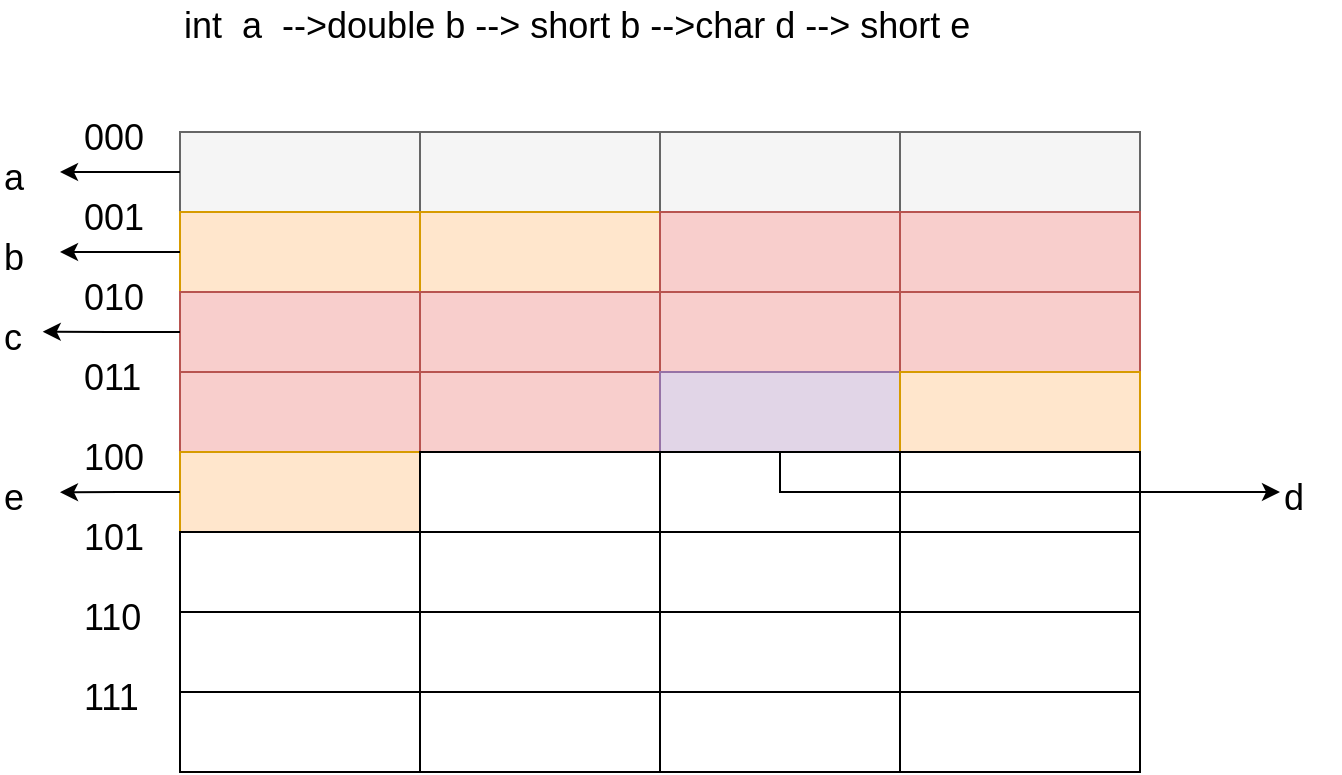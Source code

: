 <mxfile version="11.2.5" type="device" pages="1"><diagram id="MuNA_QNeAZwATTlvZS-Q" name="Page-1"><mxGraphModel dx="1703" dy="496" grid="1" gridSize="10" guides="1" tooltips="1" connect="1" arrows="1" fold="1" page="1" pageScale="1" pageWidth="850" pageHeight="1100" math="0" shadow="0"><root><mxCell id="0"/><mxCell id="1" parent="0"/><mxCell id="DX9-12xXMUtmTFbzGSAO-46" value="&lt;font style=&quot;font-size: 18px&quot;&gt;int&amp;nbsp; a&amp;nbsp; --&amp;gt;double b --&amp;gt; short b --&amp;gt;char d --&amp;gt; short e&lt;/font&gt;" style="text;html=1;resizable=0;points=[];autosize=1;align=left;verticalAlign=top;spacingTop=-4;" vertex="1" parent="1"><mxGeometry x="80" y="54" width="410" height="20" as="geometry"/></mxCell><mxCell id="DX9-12xXMUtmTFbzGSAO-47" value="" style="group" vertex="1" connectable="0" parent="1"><mxGeometry x="30" y="110" width="530" height="330" as="geometry"/></mxCell><mxCell id="DX9-12xXMUtmTFbzGSAO-1" value="" style="rounded=0;whiteSpace=wrap;html=1;fillColor=#f5f5f5;strokeColor=#666666;fontColor=#333333;" vertex="1" parent="DX9-12xXMUtmTFbzGSAO-47"><mxGeometry x="50" y="10" width="120" height="40" as="geometry"/></mxCell><mxCell id="DX9-12xXMUtmTFbzGSAO-2" value="" style="rounded=0;whiteSpace=wrap;html=1;fillColor=#f5f5f5;strokeColor=#666666;fontColor=#333333;" vertex="1" parent="DX9-12xXMUtmTFbzGSAO-47"><mxGeometry x="170" y="10" width="120" height="40" as="geometry"/></mxCell><mxCell id="DX9-12xXMUtmTFbzGSAO-3" value="" style="rounded=0;whiteSpace=wrap;html=1;fillColor=#f5f5f5;strokeColor=#666666;fontColor=#333333;" vertex="1" parent="DX9-12xXMUtmTFbzGSAO-47"><mxGeometry x="290" y="10" width="120" height="40" as="geometry"/></mxCell><mxCell id="DX9-12xXMUtmTFbzGSAO-4" value="" style="rounded=0;whiteSpace=wrap;html=1;fillColor=#f5f5f5;strokeColor=#666666;fontColor=#333333;" vertex="1" parent="DX9-12xXMUtmTFbzGSAO-47"><mxGeometry x="410" y="10" width="120" height="40" as="geometry"/></mxCell><mxCell id="DX9-12xXMUtmTFbzGSAO-5" value="" style="rounded=0;whiteSpace=wrap;html=1;fillColor=#ffe6cc;strokeColor=#d79b00;" vertex="1" parent="DX9-12xXMUtmTFbzGSAO-47"><mxGeometry x="50" y="50" width="120" height="40" as="geometry"/></mxCell><mxCell id="DX9-12xXMUtmTFbzGSAO-6" value="" style="rounded=0;whiteSpace=wrap;html=1;fillColor=#ffe6cc;strokeColor=#d79b00;" vertex="1" parent="DX9-12xXMUtmTFbzGSAO-47"><mxGeometry x="170" y="50" width="120" height="40" as="geometry"/></mxCell><mxCell id="DX9-12xXMUtmTFbzGSAO-7" value="" style="rounded=0;whiteSpace=wrap;html=1;fillColor=#f8cecc;strokeColor=#b85450;" vertex="1" parent="DX9-12xXMUtmTFbzGSAO-47"><mxGeometry x="290" y="50" width="120" height="40" as="geometry"/></mxCell><mxCell id="DX9-12xXMUtmTFbzGSAO-8" value="" style="rounded=0;whiteSpace=wrap;html=1;fillColor=#f8cecc;strokeColor=#b85450;" vertex="1" parent="DX9-12xXMUtmTFbzGSAO-47"><mxGeometry x="410" y="50" width="120" height="40" as="geometry"/></mxCell><mxCell id="DX9-12xXMUtmTFbzGSAO-13" value="" style="rounded=0;whiteSpace=wrap;html=1;fillColor=#f8cecc;strokeColor=#b85450;" vertex="1" parent="DX9-12xXMUtmTFbzGSAO-47"><mxGeometry x="50" y="90" width="120" height="40" as="geometry"/></mxCell><mxCell id="DX9-12xXMUtmTFbzGSAO-14" value="" style="rounded=0;whiteSpace=wrap;html=1;fillColor=#f8cecc;strokeColor=#b85450;" vertex="1" parent="DX9-12xXMUtmTFbzGSAO-47"><mxGeometry x="170" y="90" width="120" height="40" as="geometry"/></mxCell><mxCell id="DX9-12xXMUtmTFbzGSAO-15" value="" style="rounded=0;whiteSpace=wrap;html=1;fillColor=#f8cecc;strokeColor=#b85450;" vertex="1" parent="DX9-12xXMUtmTFbzGSAO-47"><mxGeometry x="290" y="90" width="120" height="40" as="geometry"/></mxCell><mxCell id="DX9-12xXMUtmTFbzGSAO-16" value="" style="rounded=0;whiteSpace=wrap;html=1;fillColor=#f8cecc;strokeColor=#b85450;" vertex="1" parent="DX9-12xXMUtmTFbzGSAO-47"><mxGeometry x="410" y="90" width="120" height="40" as="geometry"/></mxCell><mxCell id="DX9-12xXMUtmTFbzGSAO-17" value="" style="rounded=0;whiteSpace=wrap;html=1;fillColor=#f8cecc;strokeColor=#b85450;" vertex="1" parent="DX9-12xXMUtmTFbzGSAO-47"><mxGeometry x="50" y="130" width="120" height="40" as="geometry"/></mxCell><mxCell id="DX9-12xXMUtmTFbzGSAO-18" value="" style="rounded=0;whiteSpace=wrap;html=1;fillColor=#f8cecc;strokeColor=#b85450;" vertex="1" parent="DX9-12xXMUtmTFbzGSAO-47"><mxGeometry x="170" y="130" width="120" height="40" as="geometry"/></mxCell><mxCell id="DX9-12xXMUtmTFbzGSAO-19" value="" style="rounded=0;whiteSpace=wrap;html=1;fillColor=#e1d5e7;strokeColor=#9673a6;" vertex="1" parent="DX9-12xXMUtmTFbzGSAO-47"><mxGeometry x="290" y="130" width="120" height="40" as="geometry"/></mxCell><mxCell id="DX9-12xXMUtmTFbzGSAO-20" value="" style="rounded=0;whiteSpace=wrap;html=1;fillColor=#ffe6cc;strokeColor=#d79b00;" vertex="1" parent="DX9-12xXMUtmTFbzGSAO-47"><mxGeometry x="410" y="130" width="120" height="40" as="geometry"/></mxCell><mxCell id="DX9-12xXMUtmTFbzGSAO-21" value="" style="rounded=0;whiteSpace=wrap;html=1;fillColor=#ffe6cc;strokeColor=#d79b00;" vertex="1" parent="DX9-12xXMUtmTFbzGSAO-47"><mxGeometry x="50" y="170" width="120" height="40" as="geometry"/></mxCell><mxCell id="DX9-12xXMUtmTFbzGSAO-22" value="" style="rounded=0;whiteSpace=wrap;html=1;" vertex="1" parent="DX9-12xXMUtmTFbzGSAO-47"><mxGeometry x="170" y="170" width="120" height="40" as="geometry"/></mxCell><mxCell id="DX9-12xXMUtmTFbzGSAO-23" value="" style="rounded=0;whiteSpace=wrap;html=1;" vertex="1" parent="DX9-12xXMUtmTFbzGSAO-47"><mxGeometry x="290" y="170" width="120" height="40" as="geometry"/></mxCell><mxCell id="DX9-12xXMUtmTFbzGSAO-24" value="" style="rounded=0;whiteSpace=wrap;html=1;" vertex="1" parent="DX9-12xXMUtmTFbzGSAO-47"><mxGeometry x="410" y="170" width="120" height="40" as="geometry"/></mxCell><mxCell id="DX9-12xXMUtmTFbzGSAO-25" value="" style="rounded=0;whiteSpace=wrap;html=1;" vertex="1" parent="DX9-12xXMUtmTFbzGSAO-47"><mxGeometry x="50" y="210" width="120" height="40" as="geometry"/></mxCell><mxCell id="DX9-12xXMUtmTFbzGSAO-26" value="" style="rounded=0;whiteSpace=wrap;html=1;" vertex="1" parent="DX9-12xXMUtmTFbzGSAO-47"><mxGeometry x="170" y="210" width="120" height="40" as="geometry"/></mxCell><mxCell id="DX9-12xXMUtmTFbzGSAO-27" value="" style="rounded=0;whiteSpace=wrap;html=1;" vertex="1" parent="DX9-12xXMUtmTFbzGSAO-47"><mxGeometry x="290" y="210" width="120" height="40" as="geometry"/></mxCell><mxCell id="DX9-12xXMUtmTFbzGSAO-28" value="" style="rounded=0;whiteSpace=wrap;html=1;" vertex="1" parent="DX9-12xXMUtmTFbzGSAO-47"><mxGeometry x="410" y="210" width="120" height="40" as="geometry"/></mxCell><mxCell id="DX9-12xXMUtmTFbzGSAO-29" value="" style="rounded=0;whiteSpace=wrap;html=1;" vertex="1" parent="DX9-12xXMUtmTFbzGSAO-47"><mxGeometry x="50" y="250" width="120" height="40" as="geometry"/></mxCell><mxCell id="DX9-12xXMUtmTFbzGSAO-30" value="" style="rounded=0;whiteSpace=wrap;html=1;" vertex="1" parent="DX9-12xXMUtmTFbzGSAO-47"><mxGeometry x="170" y="250" width="120" height="40" as="geometry"/></mxCell><mxCell id="DX9-12xXMUtmTFbzGSAO-31" value="" style="rounded=0;whiteSpace=wrap;html=1;" vertex="1" parent="DX9-12xXMUtmTFbzGSAO-47"><mxGeometry x="290" y="250" width="120" height="40" as="geometry"/></mxCell><mxCell id="DX9-12xXMUtmTFbzGSAO-32" value="" style="rounded=0;whiteSpace=wrap;html=1;" vertex="1" parent="DX9-12xXMUtmTFbzGSAO-47"><mxGeometry x="410" y="250" width="120" height="40" as="geometry"/></mxCell><mxCell id="DX9-12xXMUtmTFbzGSAO-33" value="" style="rounded=0;whiteSpace=wrap;html=1;" vertex="1" parent="DX9-12xXMUtmTFbzGSAO-47"><mxGeometry x="50" y="290" width="120" height="40" as="geometry"/></mxCell><mxCell id="DX9-12xXMUtmTFbzGSAO-34" value="" style="rounded=0;whiteSpace=wrap;html=1;" vertex="1" parent="DX9-12xXMUtmTFbzGSAO-47"><mxGeometry x="170" y="290" width="120" height="40" as="geometry"/></mxCell><mxCell id="DX9-12xXMUtmTFbzGSAO-35" value="" style="rounded=0;whiteSpace=wrap;html=1;" vertex="1" parent="DX9-12xXMUtmTFbzGSAO-47"><mxGeometry x="290" y="290" width="120" height="40" as="geometry"/></mxCell><mxCell id="DX9-12xXMUtmTFbzGSAO-36" value="" style="rounded=0;whiteSpace=wrap;html=1;" vertex="1" parent="DX9-12xXMUtmTFbzGSAO-47"><mxGeometry x="410" y="290" width="120" height="40" as="geometry"/></mxCell><mxCell id="DX9-12xXMUtmTFbzGSAO-37" value="&lt;font style=&quot;font-size: 18px&quot;&gt;000&lt;/font&gt;" style="text;html=1;resizable=0;points=[];autosize=1;align=left;verticalAlign=top;spacingTop=-4;" vertex="1" parent="DX9-12xXMUtmTFbzGSAO-47"><mxGeometry width="50" height="20" as="geometry"/></mxCell><mxCell id="DX9-12xXMUtmTFbzGSAO-38" value="&lt;font style=&quot;font-size: 18px&quot;&gt;001&lt;/font&gt;" style="text;html=1;resizable=0;points=[];autosize=1;align=left;verticalAlign=top;spacingTop=-4;" vertex="1" parent="DX9-12xXMUtmTFbzGSAO-47"><mxGeometry y="40" width="50" height="20" as="geometry"/></mxCell><mxCell id="DX9-12xXMUtmTFbzGSAO-39" value="&lt;font style=&quot;font-size: 18px&quot;&gt;010&lt;/font&gt;" style="text;html=1;resizable=0;points=[];autosize=1;align=left;verticalAlign=top;spacingTop=-4;" vertex="1" parent="DX9-12xXMUtmTFbzGSAO-47"><mxGeometry y="80" width="50" height="20" as="geometry"/></mxCell><mxCell id="DX9-12xXMUtmTFbzGSAO-40" value="&lt;font style=&quot;font-size: 18px&quot;&gt;011&lt;/font&gt;" style="text;html=1;resizable=0;points=[];autosize=1;align=left;verticalAlign=top;spacingTop=-4;" vertex="1" parent="DX9-12xXMUtmTFbzGSAO-47"><mxGeometry y="120" width="40" height="20" as="geometry"/></mxCell><mxCell id="DX9-12xXMUtmTFbzGSAO-41" value="&lt;span style=&quot;font-size: 18px&quot;&gt;100&lt;/span&gt;" style="text;html=1;resizable=0;points=[];autosize=1;align=left;verticalAlign=top;spacingTop=-4;" vertex="1" parent="DX9-12xXMUtmTFbzGSAO-47"><mxGeometry y="160" width="50" height="20" as="geometry"/></mxCell><mxCell id="DX9-12xXMUtmTFbzGSAO-42" value="&lt;font style=&quot;font-size: 18px&quot;&gt;101&lt;/font&gt;" style="text;html=1;resizable=0;points=[];autosize=1;align=left;verticalAlign=top;spacingTop=-4;" vertex="1" parent="DX9-12xXMUtmTFbzGSAO-47"><mxGeometry y="200" width="50" height="20" as="geometry"/></mxCell><mxCell id="DX9-12xXMUtmTFbzGSAO-43" value="&lt;font style=&quot;font-size: 18px&quot;&gt;110&lt;/font&gt;" style="text;html=1;resizable=0;points=[];autosize=1;align=left;verticalAlign=top;spacingTop=-4;" vertex="1" parent="DX9-12xXMUtmTFbzGSAO-47"><mxGeometry y="240" width="40" height="20" as="geometry"/></mxCell><mxCell id="DX9-12xXMUtmTFbzGSAO-45" value="&lt;font style=&quot;font-size: 18px&quot;&gt;111&lt;/font&gt;" style="text;html=1;resizable=0;points=[];autosize=1;align=left;verticalAlign=top;spacingTop=-4;" vertex="1" parent="DX9-12xXMUtmTFbzGSAO-47"><mxGeometry y="280" width="40" height="20" as="geometry"/></mxCell><mxCell id="DX9-12xXMUtmTFbzGSAO-48" value="&lt;font style=&quot;font-size: 18px&quot;&gt;a&lt;br&gt;&lt;/font&gt;" style="text;html=1;resizable=0;points=[];autosize=1;align=left;verticalAlign=top;spacingTop=-4;" vertex="1" parent="1"><mxGeometry x="-10" y="130" width="30" height="20" as="geometry"/></mxCell><mxCell id="DX9-12xXMUtmTFbzGSAO-50" style="edgeStyle=orthogonalEdgeStyle;rounded=0;orthogonalLoop=1;jettySize=auto;html=1;exitX=0;exitY=0.5;exitDx=0;exitDy=0;" edge="1" parent="1" source="DX9-12xXMUtmTFbzGSAO-1" target="DX9-12xXMUtmTFbzGSAO-48"><mxGeometry relative="1" as="geometry"><mxPoint x="30" y="140" as="targetPoint"/></mxGeometry></mxCell><mxCell id="DX9-12xXMUtmTFbzGSAO-51" value="&lt;font style=&quot;font-size: 18px&quot;&gt;b&lt;br&gt;&lt;/font&gt;" style="text;html=1;resizable=0;points=[];autosize=1;align=left;verticalAlign=top;spacingTop=-4;" vertex="1" parent="1"><mxGeometry x="-10" y="170" width="30" height="20" as="geometry"/></mxCell><mxCell id="DX9-12xXMUtmTFbzGSAO-52" value="&lt;font style=&quot;font-size: 18px&quot;&gt;c&lt;br&gt;&lt;/font&gt;" style="text;html=1;resizable=0;points=[];autosize=1;align=left;verticalAlign=top;spacingTop=-4;" vertex="1" parent="1"><mxGeometry x="-10" y="210" width="20" height="20" as="geometry"/></mxCell><mxCell id="DX9-12xXMUtmTFbzGSAO-53" value="&lt;font style=&quot;font-size: 18px&quot;&gt;d&lt;br&gt;&lt;/font&gt;" style="text;html=1;resizable=0;points=[];autosize=1;align=left;verticalAlign=top;spacingTop=-4;" vertex="1" parent="1"><mxGeometry x="630" y="290" width="30" height="20" as="geometry"/></mxCell><mxCell id="DX9-12xXMUtmTFbzGSAO-54" value="&lt;font style=&quot;font-size: 18px&quot;&gt;e&lt;br&gt;&lt;/font&gt;" style="text;html=1;resizable=0;points=[];autosize=1;align=left;verticalAlign=top;spacingTop=-4;" vertex="1" parent="1"><mxGeometry x="-10" y="290.14" width="30" height="20" as="geometry"/></mxCell><mxCell id="DX9-12xXMUtmTFbzGSAO-55" style="edgeStyle=orthogonalEdgeStyle;rounded=0;orthogonalLoop=1;jettySize=auto;html=1;entryX=1.068;entryY=0.492;entryDx=0;entryDy=0;entryPerimeter=0;" edge="1" parent="1" source="DX9-12xXMUtmTFbzGSAO-13" target="DX9-12xXMUtmTFbzGSAO-52"><mxGeometry relative="1" as="geometry"><mxPoint x="20" y="220" as="targetPoint"/></mxGeometry></mxCell><mxCell id="DX9-12xXMUtmTFbzGSAO-56" style="edgeStyle=orthogonalEdgeStyle;rounded=0;orthogonalLoop=1;jettySize=auto;html=1;exitX=0;exitY=0.5;exitDx=0;exitDy=0;" edge="1" parent="1" source="DX9-12xXMUtmTFbzGSAO-5" target="DX9-12xXMUtmTFbzGSAO-51"><mxGeometry relative="1" as="geometry"/></mxCell><mxCell id="DX9-12xXMUtmTFbzGSAO-58" style="edgeStyle=orthogonalEdgeStyle;rounded=0;orthogonalLoop=1;jettySize=auto;html=1;exitX=0.5;exitY=0;exitDx=0;exitDy=0;entryX=0;entryY=0.5;entryDx=0;entryDy=0;entryPerimeter=0;" edge="1" parent="1" source="DX9-12xXMUtmTFbzGSAO-23" target="DX9-12xXMUtmTFbzGSAO-53"><mxGeometry relative="1" as="geometry"><Array as="points"><mxPoint x="380" y="300"/></Array></mxGeometry></mxCell><mxCell id="DX9-12xXMUtmTFbzGSAO-59" style="edgeStyle=orthogonalEdgeStyle;rounded=0;orthogonalLoop=1;jettySize=auto;html=1;" edge="1" parent="1" source="DX9-12xXMUtmTFbzGSAO-21" target="DX9-12xXMUtmTFbzGSAO-54"><mxGeometry relative="1" as="geometry"/></mxCell></root></mxGraphModel></diagram></mxfile>